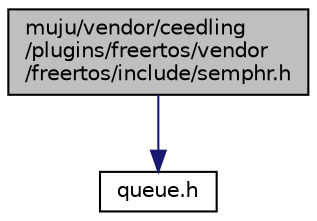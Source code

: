 digraph "muju/vendor/ceedling/plugins/freertos/vendor/freertos/include/semphr.h"
{
  edge [fontname="Helvetica",fontsize="10",labelfontname="Helvetica",labelfontsize="10"];
  node [fontname="Helvetica",fontsize="10",shape=record];
  Node0 [label="muju/vendor/ceedling\l/plugins/freertos/vendor\l/freertos/include/semphr.h",height=0.2,width=0.4,color="black", fillcolor="grey75", style="filled", fontcolor="black"];
  Node0 -> Node1 [color="midnightblue",fontsize="10",style="solid"];
  Node1 [label="queue.h",height=0.2,width=0.4,color="black", fillcolor="white", style="filled",URL="$vendor_2ceedling_2plugins_2freertos_2vendor_2freertos_2include_2queue_8h.html"];
}
